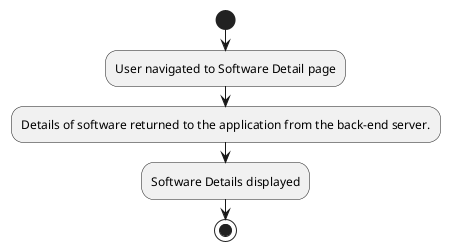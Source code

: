 @startuml

start
:User navigated to Software Detail page;
:Details of software returned to the application from the back-end server.;
:Software Details displayed;


stop

@enduml
